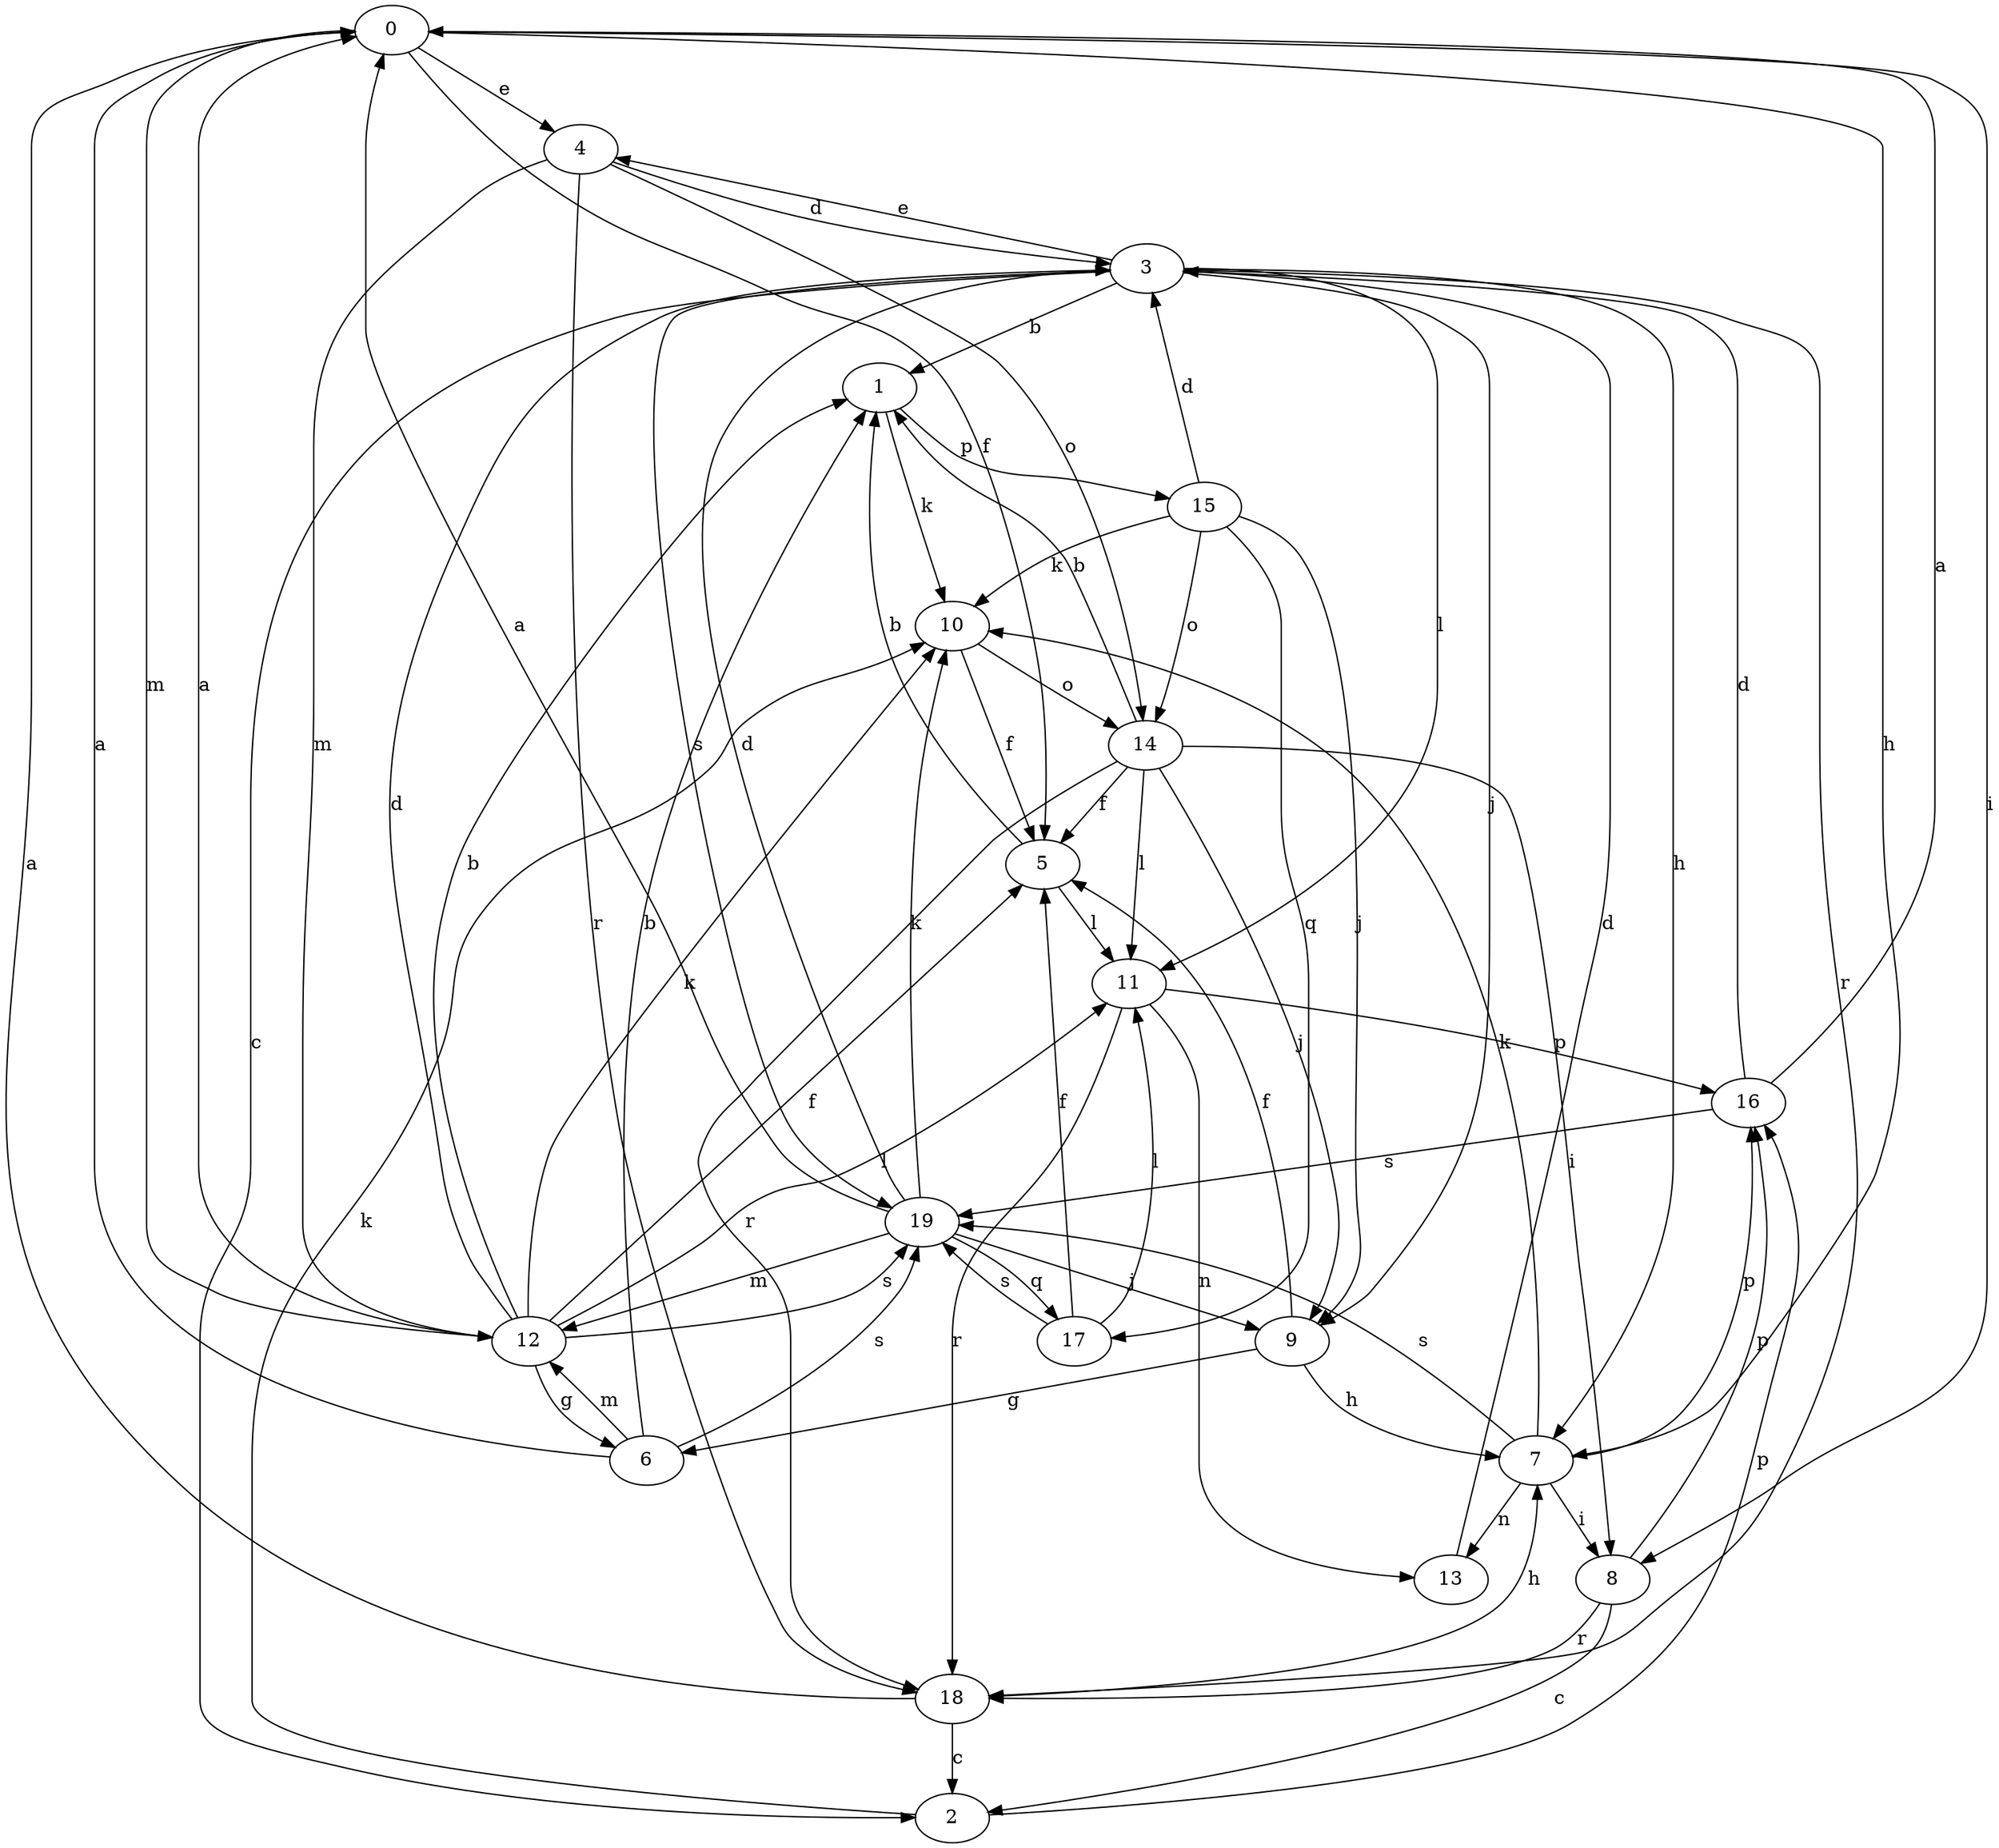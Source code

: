 strict digraph  {
0;
1;
2;
3;
4;
5;
6;
7;
8;
9;
10;
11;
12;
13;
14;
15;
16;
17;
18;
19;
0 -> 4  [label=e];
0 -> 5  [label=f];
0 -> 7  [label=h];
0 -> 8  [label=i];
0 -> 12  [label=m];
1 -> 10  [label=k];
1 -> 15  [label=p];
2 -> 10  [label=k];
2 -> 16  [label=p];
3 -> 1  [label=b];
3 -> 2  [label=c];
3 -> 4  [label=e];
3 -> 7  [label=h];
3 -> 9  [label=j];
3 -> 11  [label=l];
3 -> 18  [label=r];
3 -> 19  [label=s];
4 -> 3  [label=d];
4 -> 12  [label=m];
4 -> 14  [label=o];
4 -> 18  [label=r];
5 -> 1  [label=b];
5 -> 11  [label=l];
6 -> 0  [label=a];
6 -> 1  [label=b];
6 -> 12  [label=m];
6 -> 19  [label=s];
7 -> 8  [label=i];
7 -> 10  [label=k];
7 -> 13  [label=n];
7 -> 16  [label=p];
7 -> 19  [label=s];
8 -> 2  [label=c];
8 -> 16  [label=p];
8 -> 18  [label=r];
9 -> 5  [label=f];
9 -> 6  [label=g];
9 -> 7  [label=h];
10 -> 5  [label=f];
10 -> 14  [label=o];
11 -> 13  [label=n];
11 -> 16  [label=p];
11 -> 18  [label=r];
12 -> 0  [label=a];
12 -> 1  [label=b];
12 -> 3  [label=d];
12 -> 5  [label=f];
12 -> 6  [label=g];
12 -> 10  [label=k];
12 -> 11  [label=l];
12 -> 19  [label=s];
13 -> 3  [label=d];
14 -> 1  [label=b];
14 -> 5  [label=f];
14 -> 8  [label=i];
14 -> 9  [label=j];
14 -> 11  [label=l];
14 -> 18  [label=r];
15 -> 3  [label=d];
15 -> 9  [label=j];
15 -> 10  [label=k];
15 -> 14  [label=o];
15 -> 17  [label=q];
16 -> 0  [label=a];
16 -> 3  [label=d];
16 -> 19  [label=s];
17 -> 5  [label=f];
17 -> 11  [label=l];
17 -> 19  [label=s];
18 -> 0  [label=a];
18 -> 2  [label=c];
18 -> 7  [label=h];
19 -> 0  [label=a];
19 -> 3  [label=d];
19 -> 9  [label=j];
19 -> 10  [label=k];
19 -> 12  [label=m];
19 -> 17  [label=q];
}
